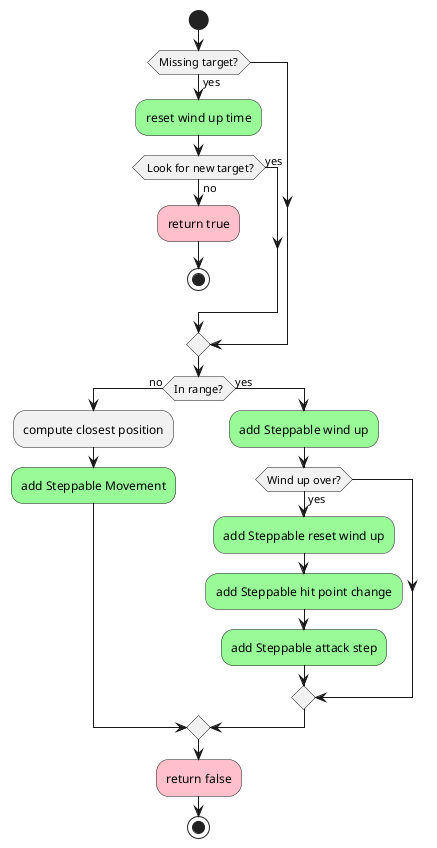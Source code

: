 @startuml attackCommand

start

if (Missing target?) then (yes)
	#palegreen:reset wind up time;
	if( Look for new target?) then (yes)
	else (no)
		#pink:return true;
		stop
	endif
endif

if (In range?) then (no)
	:compute closest position;
	#palegreen:add Steppable Movement;
else (yes)
	#palegreen:add Steppable wind up;

	if (Wind up over?) then (yes)
		#palegreen:add Steppable reset wind up;
		#palegreen:add Steppable hit point change;
		#palegreen:add Steppable attack step;
	endif

endif

#pink:return false;

stop

@enduml
